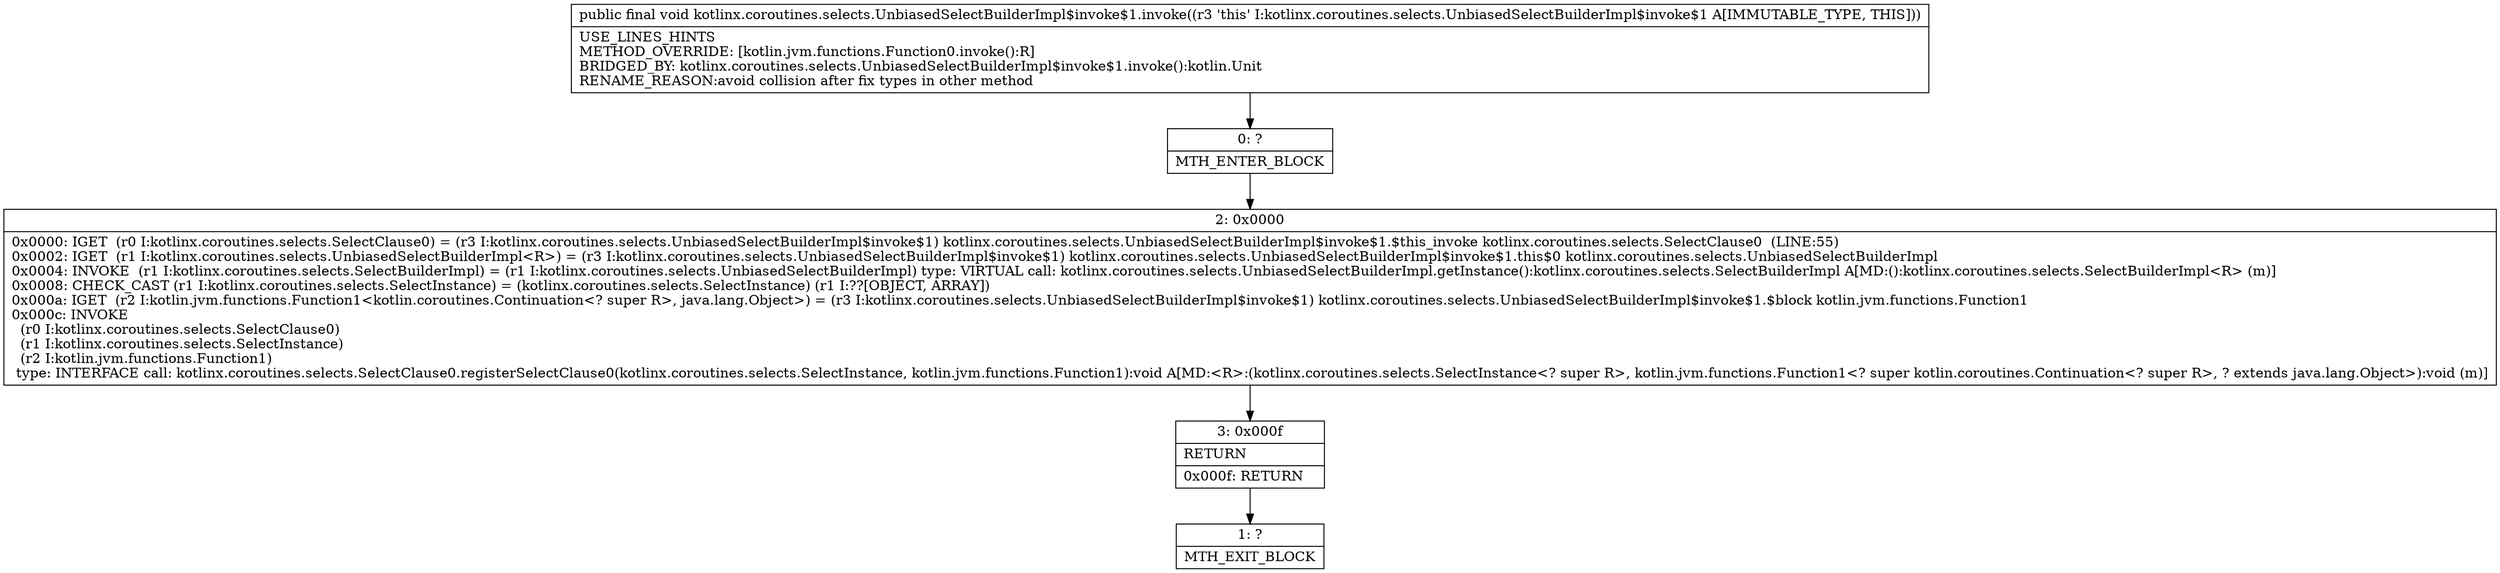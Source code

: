 digraph "CFG forkotlinx.coroutines.selects.UnbiasedSelectBuilderImpl$invoke$1.invoke()V" {
Node_0 [shape=record,label="{0\:\ ?|MTH_ENTER_BLOCK\l}"];
Node_2 [shape=record,label="{2\:\ 0x0000|0x0000: IGET  (r0 I:kotlinx.coroutines.selects.SelectClause0) = (r3 I:kotlinx.coroutines.selects.UnbiasedSelectBuilderImpl$invoke$1) kotlinx.coroutines.selects.UnbiasedSelectBuilderImpl$invoke$1.$this_invoke kotlinx.coroutines.selects.SelectClause0  (LINE:55)\l0x0002: IGET  (r1 I:kotlinx.coroutines.selects.UnbiasedSelectBuilderImpl\<R\>) = (r3 I:kotlinx.coroutines.selects.UnbiasedSelectBuilderImpl$invoke$1) kotlinx.coroutines.selects.UnbiasedSelectBuilderImpl$invoke$1.this$0 kotlinx.coroutines.selects.UnbiasedSelectBuilderImpl \l0x0004: INVOKE  (r1 I:kotlinx.coroutines.selects.SelectBuilderImpl) = (r1 I:kotlinx.coroutines.selects.UnbiasedSelectBuilderImpl) type: VIRTUAL call: kotlinx.coroutines.selects.UnbiasedSelectBuilderImpl.getInstance():kotlinx.coroutines.selects.SelectBuilderImpl A[MD:():kotlinx.coroutines.selects.SelectBuilderImpl\<R\> (m)]\l0x0008: CHECK_CAST (r1 I:kotlinx.coroutines.selects.SelectInstance) = (kotlinx.coroutines.selects.SelectInstance) (r1 I:??[OBJECT, ARRAY]) \l0x000a: IGET  (r2 I:kotlin.jvm.functions.Function1\<kotlin.coroutines.Continuation\<? super R\>, java.lang.Object\>) = (r3 I:kotlinx.coroutines.selects.UnbiasedSelectBuilderImpl$invoke$1) kotlinx.coroutines.selects.UnbiasedSelectBuilderImpl$invoke$1.$block kotlin.jvm.functions.Function1 \l0x000c: INVOKE  \l  (r0 I:kotlinx.coroutines.selects.SelectClause0)\l  (r1 I:kotlinx.coroutines.selects.SelectInstance)\l  (r2 I:kotlin.jvm.functions.Function1)\l type: INTERFACE call: kotlinx.coroutines.selects.SelectClause0.registerSelectClause0(kotlinx.coroutines.selects.SelectInstance, kotlin.jvm.functions.Function1):void A[MD:\<R\>:(kotlinx.coroutines.selects.SelectInstance\<? super R\>, kotlin.jvm.functions.Function1\<? super kotlin.coroutines.Continuation\<? super R\>, ? extends java.lang.Object\>):void (m)]\l}"];
Node_3 [shape=record,label="{3\:\ 0x000f|RETURN\l|0x000f: RETURN   \l}"];
Node_1 [shape=record,label="{1\:\ ?|MTH_EXIT_BLOCK\l}"];
MethodNode[shape=record,label="{public final void kotlinx.coroutines.selects.UnbiasedSelectBuilderImpl$invoke$1.invoke((r3 'this' I:kotlinx.coroutines.selects.UnbiasedSelectBuilderImpl$invoke$1 A[IMMUTABLE_TYPE, THIS]))  | USE_LINES_HINTS\lMETHOD_OVERRIDE: [kotlin.jvm.functions.Function0.invoke():R]\lBRIDGED_BY: kotlinx.coroutines.selects.UnbiasedSelectBuilderImpl$invoke$1.invoke():kotlin.Unit\lRENAME_REASON:avoid collision after fix types in other method\l}"];
MethodNode -> Node_0;Node_0 -> Node_2;
Node_2 -> Node_3;
Node_3 -> Node_1;
}

